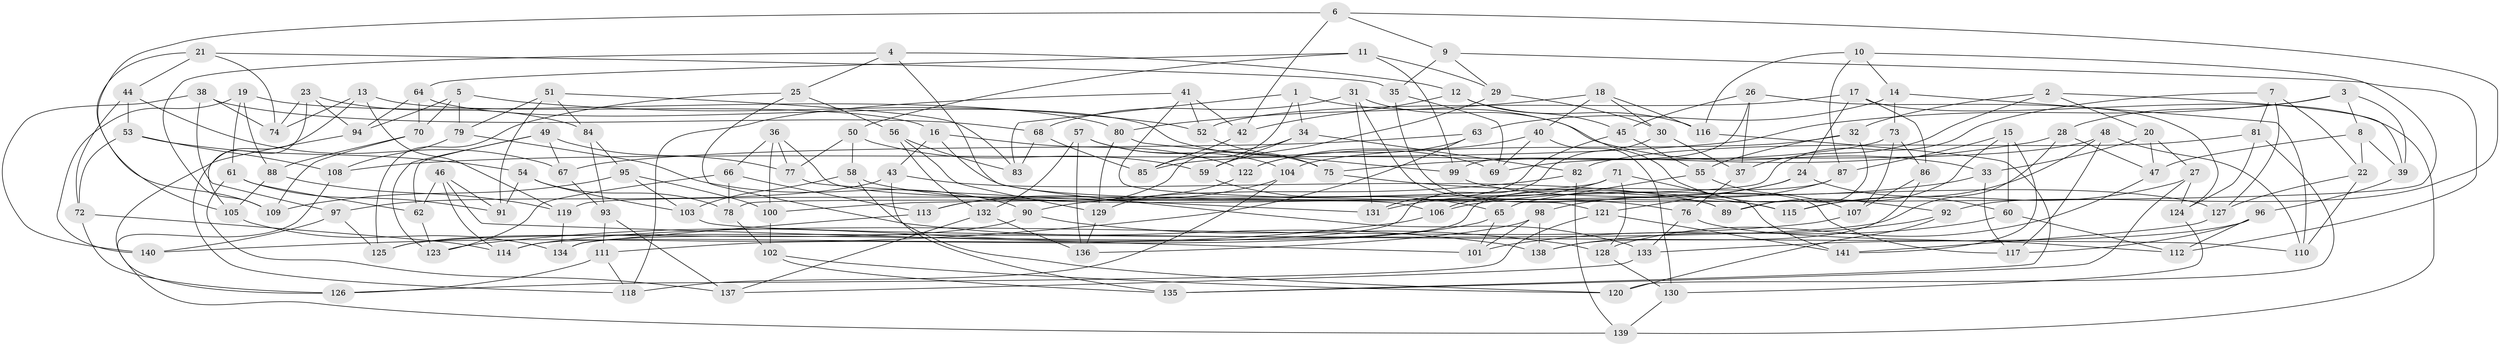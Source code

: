 // coarse degree distribution, {4: 0.6938775510204082, 6: 0.1326530612244898, 5: 0.05102040816326531, 8: 0.05102040816326531, 12: 0.01020408163265306, 9: 0.01020408163265306, 7: 0.01020408163265306, 10: 0.01020408163265306, 3: 0.030612244897959183}
// Generated by graph-tools (version 1.1) at 2025/20/03/04/25 18:20:54]
// undirected, 141 vertices, 282 edges
graph export_dot {
graph [start="1"]
  node [color=gray90,style=filled];
  1;
  2;
  3;
  4;
  5;
  6;
  7;
  8;
  9;
  10;
  11;
  12;
  13;
  14;
  15;
  16;
  17;
  18;
  19;
  20;
  21;
  22;
  23;
  24;
  25;
  26;
  27;
  28;
  29;
  30;
  31;
  32;
  33;
  34;
  35;
  36;
  37;
  38;
  39;
  40;
  41;
  42;
  43;
  44;
  45;
  46;
  47;
  48;
  49;
  50;
  51;
  52;
  53;
  54;
  55;
  56;
  57;
  58;
  59;
  60;
  61;
  62;
  63;
  64;
  65;
  66;
  67;
  68;
  69;
  70;
  71;
  72;
  73;
  74;
  75;
  76;
  77;
  78;
  79;
  80;
  81;
  82;
  83;
  84;
  85;
  86;
  87;
  88;
  89;
  90;
  91;
  92;
  93;
  94;
  95;
  96;
  97;
  98;
  99;
  100;
  101;
  102;
  103;
  104;
  105;
  106;
  107;
  108;
  109;
  110;
  111;
  112;
  113;
  114;
  115;
  116;
  117;
  118;
  119;
  120;
  121;
  122;
  123;
  124;
  125;
  126;
  127;
  128;
  129;
  130;
  131;
  132;
  133;
  134;
  135;
  136;
  137;
  138;
  139;
  140;
  141;
  1 -- 33;
  1 -- 85;
  1 -- 83;
  1 -- 34;
  2 -- 39;
  2 -- 37;
  2 -- 20;
  2 -- 32;
  3 -- 108;
  3 -- 39;
  3 -- 8;
  3 -- 28;
  4 -- 109;
  4 -- 133;
  4 -- 25;
  4 -- 12;
  5 -- 79;
  5 -- 70;
  5 -- 94;
  5 -- 52;
  6 -- 42;
  6 -- 9;
  6 -- 92;
  6 -- 109;
  7 -- 127;
  7 -- 22;
  7 -- 119;
  7 -- 81;
  8 -- 47;
  8 -- 39;
  8 -- 22;
  9 -- 112;
  9 -- 29;
  9 -- 35;
  10 -- 116;
  10 -- 14;
  10 -- 78;
  10 -- 87;
  11 -- 29;
  11 -- 99;
  11 -- 50;
  11 -- 64;
  12 -- 116;
  12 -- 45;
  12 -- 42;
  13 -- 16;
  13 -- 118;
  13 -- 119;
  13 -- 74;
  14 -- 110;
  14 -- 63;
  14 -- 73;
  15 -- 60;
  15 -- 89;
  15 -- 87;
  15 -- 141;
  16 -- 43;
  16 -- 122;
  16 -- 115;
  17 -- 24;
  17 -- 86;
  17 -- 52;
  17 -- 139;
  18 -- 40;
  18 -- 80;
  18 -- 30;
  18 -- 116;
  19 -- 88;
  19 -- 61;
  19 -- 80;
  19 -- 140;
  20 -- 47;
  20 -- 27;
  20 -- 33;
  21 -- 44;
  21 -- 35;
  21 -- 105;
  21 -- 74;
  22 -- 127;
  22 -- 110;
  23 -- 84;
  23 -- 74;
  23 -- 94;
  23 -- 105;
  24 -- 60;
  24 -- 121;
  24 -- 106;
  25 -- 56;
  25 -- 138;
  25 -- 125;
  26 -- 99;
  26 -- 37;
  26 -- 45;
  26 -- 124;
  27 -- 124;
  27 -- 115;
  27 -- 135;
  28 -- 47;
  28 -- 75;
  28 -- 125;
  29 -- 30;
  29 -- 59;
  30 -- 114;
  30 -- 37;
  31 -- 92;
  31 -- 68;
  31 -- 89;
  31 -- 131;
  32 -- 89;
  32 -- 104;
  32 -- 55;
  33 -- 117;
  33 -- 106;
  34 -- 82;
  34 -- 59;
  34 -- 113;
  35 -- 117;
  35 -- 69;
  36 -- 66;
  36 -- 100;
  36 -- 106;
  36 -- 77;
  37 -- 76;
  38 -- 74;
  38 -- 97;
  38 -- 68;
  38 -- 140;
  39 -- 96;
  40 -- 69;
  40 -- 130;
  40 -- 122;
  41 -- 52;
  41 -- 42;
  41 -- 118;
  41 -- 121;
  42 -- 85;
  43 -- 89;
  43 -- 97;
  43 -- 135;
  44 -- 72;
  44 -- 67;
  44 -- 53;
  45 -- 131;
  45 -- 55;
  46 -- 91;
  46 -- 101;
  46 -- 114;
  46 -- 62;
  47 -- 128;
  48 -- 110;
  48 -- 69;
  48 -- 115;
  48 -- 117;
  49 -- 123;
  49 -- 77;
  49 -- 62;
  49 -- 67;
  50 -- 77;
  50 -- 58;
  50 -- 59;
  51 -- 91;
  51 -- 84;
  51 -- 79;
  51 -- 83;
  52 -- 75;
  53 -- 108;
  53 -- 54;
  53 -- 72;
  54 -- 103;
  54 -- 78;
  54 -- 91;
  55 -- 65;
  55 -- 107;
  56 -- 132;
  56 -- 83;
  56 -- 129;
  57 -- 104;
  57 -- 136;
  57 -- 132;
  57 -- 75;
  58 -- 103;
  58 -- 76;
  58 -- 120;
  59 -- 65;
  60 -- 112;
  60 -- 138;
  61 -- 91;
  61 -- 62;
  61 -- 137;
  62 -- 123;
  63 -- 140;
  63 -- 67;
  63 -- 122;
  64 -- 69;
  64 -- 70;
  64 -- 94;
  65 -- 111;
  65 -- 101;
  66 -- 123;
  66 -- 78;
  66 -- 113;
  67 -- 93;
  68 -- 85;
  68 -- 83;
  70 -- 88;
  70 -- 109;
  71 -- 100;
  71 -- 128;
  71 -- 141;
  71 -- 131;
  72 -- 114;
  72 -- 126;
  73 -- 85;
  73 -- 107;
  73 -- 86;
  75 -- 115;
  76 -- 112;
  76 -- 133;
  77 -- 131;
  78 -- 102;
  79 -- 108;
  79 -- 90;
  80 -- 129;
  80 -- 99;
  81 -- 120;
  81 -- 124;
  81 -- 82;
  82 -- 90;
  82 -- 139;
  84 -- 93;
  84 -- 95;
  86 -- 107;
  86 -- 138;
  87 -- 134;
  87 -- 98;
  88 -- 105;
  88 -- 119;
  90 -- 128;
  90 -- 125;
  92 -- 101;
  92 -- 120;
  93 -- 111;
  93 -- 137;
  94 -- 126;
  95 -- 100;
  95 -- 103;
  95 -- 109;
  96 -- 112;
  96 -- 117;
  96 -- 133;
  97 -- 140;
  97 -- 125;
  98 -- 138;
  98 -- 101;
  98 -- 136;
  99 -- 127;
  100 -- 102;
  102 -- 135;
  102 -- 120;
  103 -- 110;
  104 -- 118;
  104 -- 113;
  105 -- 134;
  106 -- 123;
  107 -- 114;
  108 -- 139;
  111 -- 126;
  111 -- 118;
  113 -- 134;
  116 -- 135;
  119 -- 134;
  121 -- 126;
  121 -- 141;
  122 -- 129;
  124 -- 130;
  127 -- 141;
  128 -- 130;
  129 -- 136;
  130 -- 139;
  132 -- 137;
  132 -- 136;
  133 -- 137;
}
